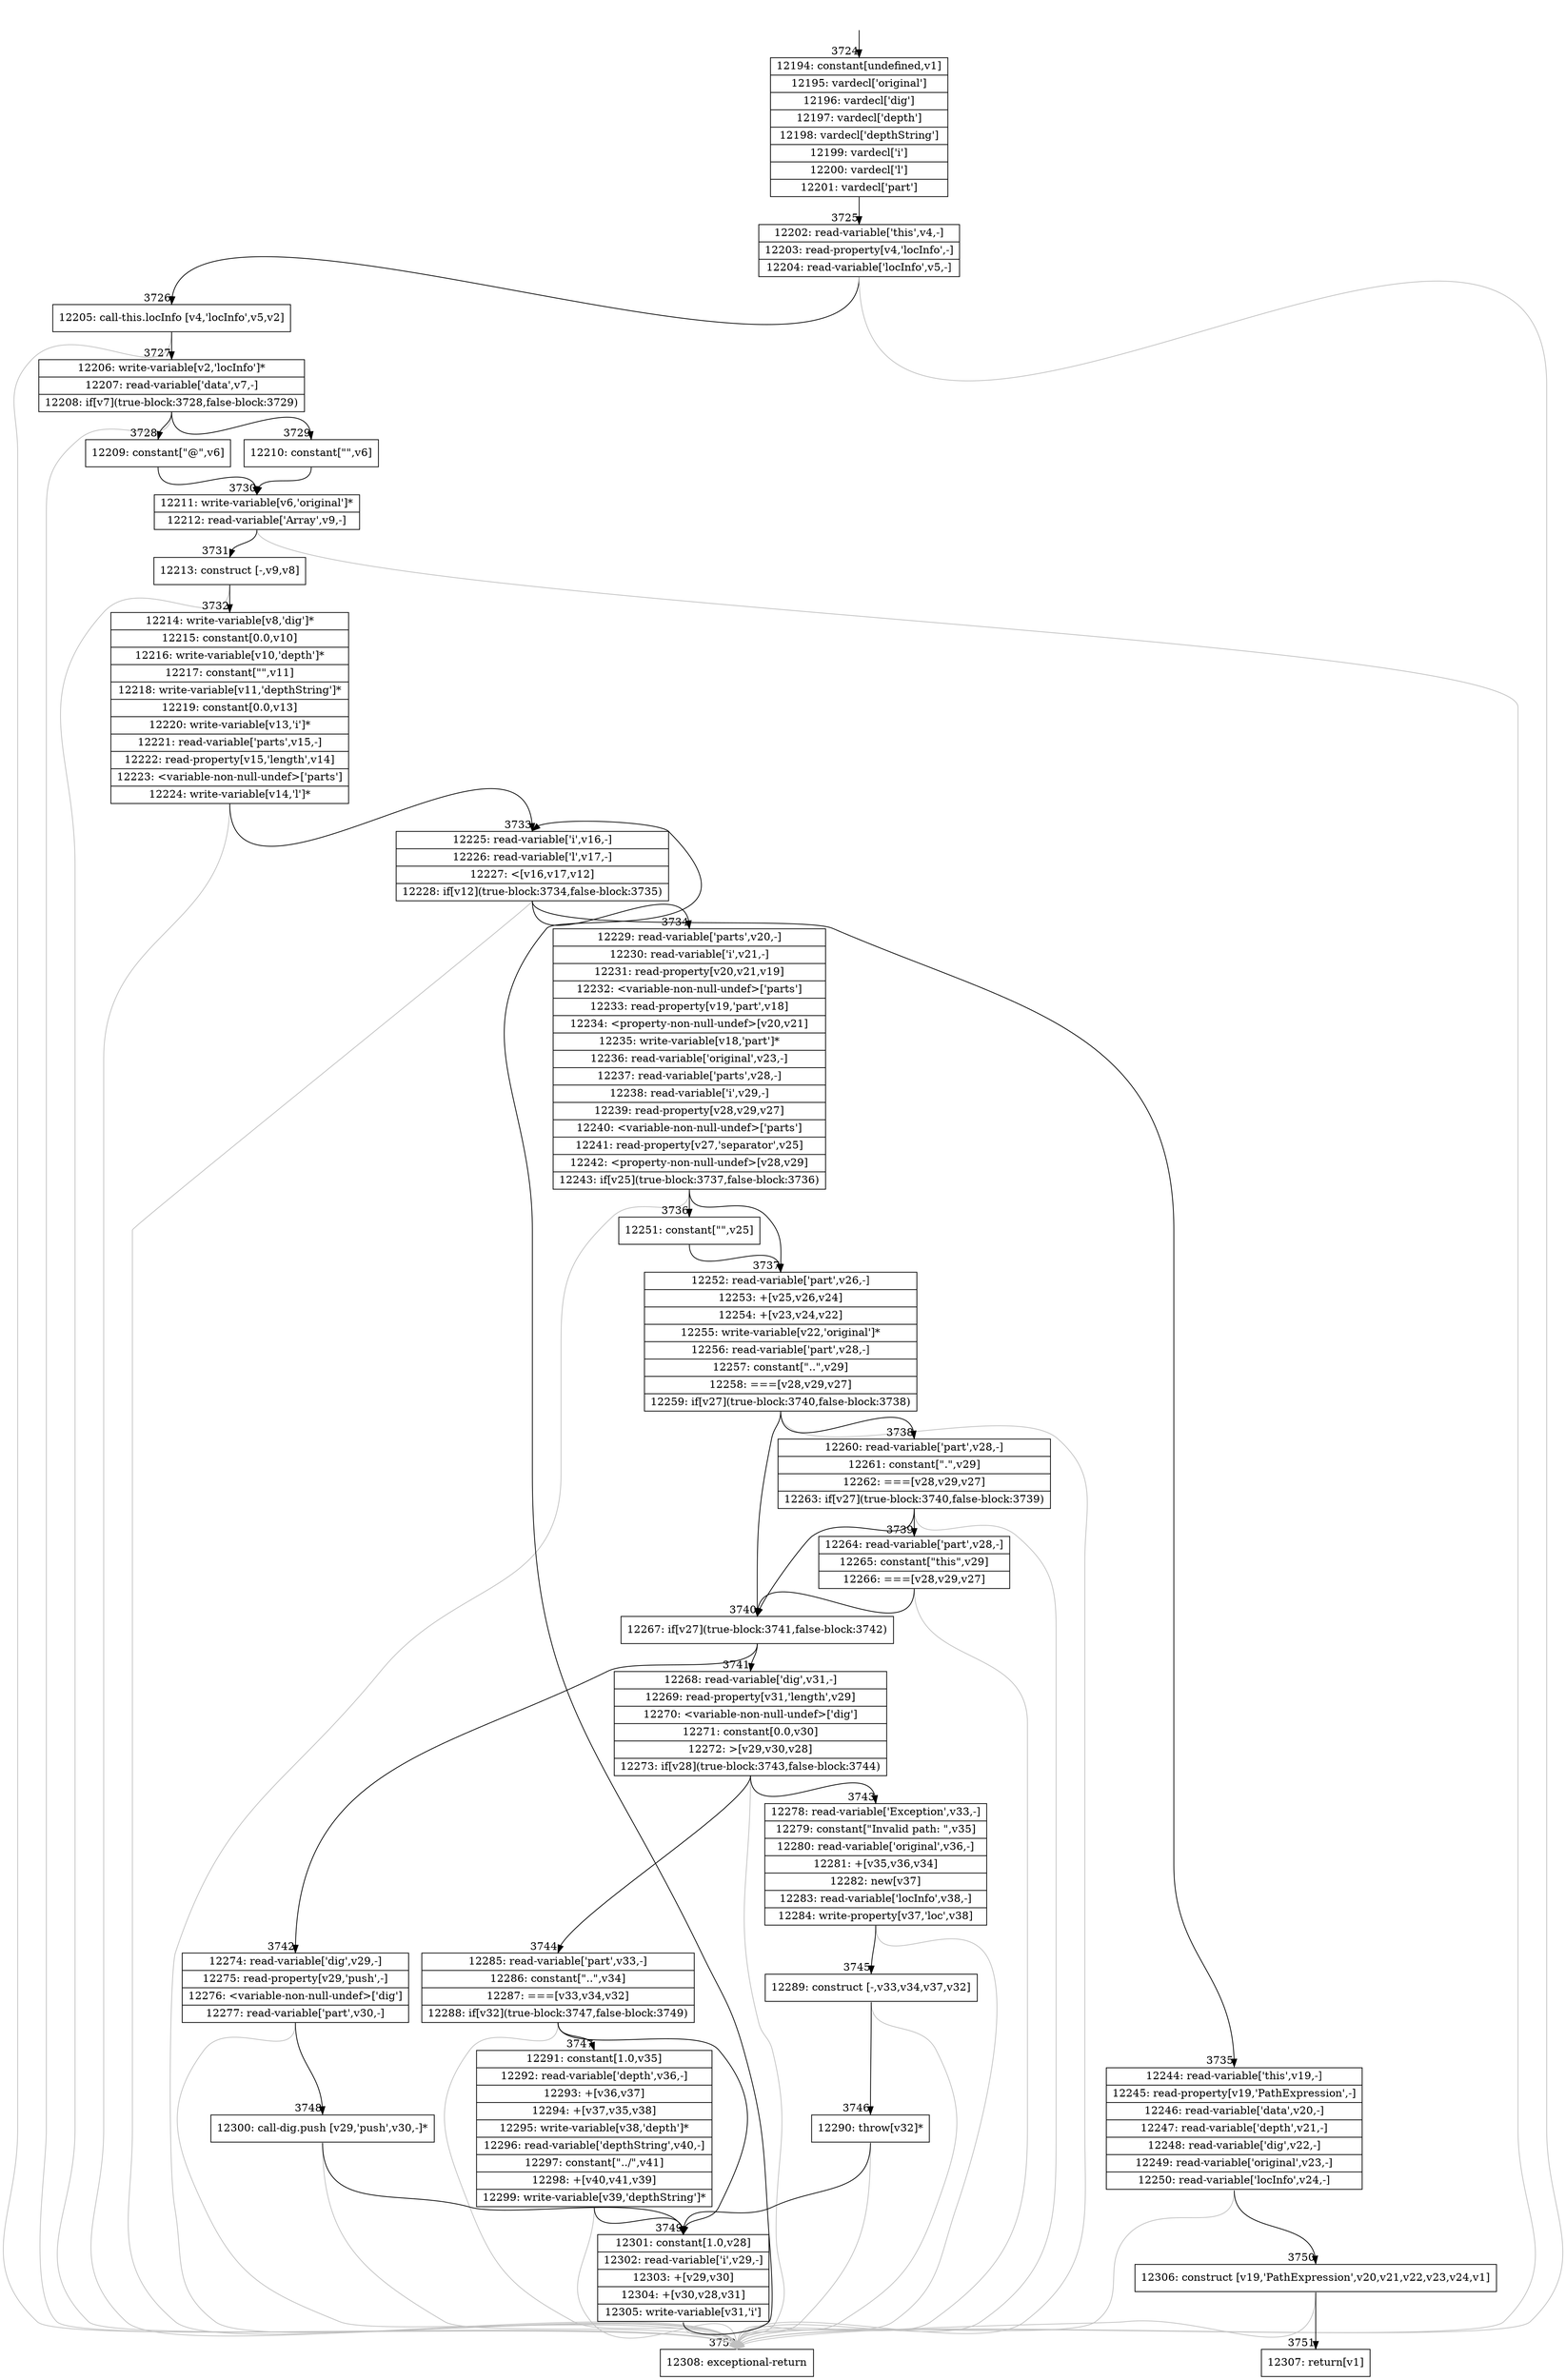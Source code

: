 digraph {
rankdir="TD"
BB_entry140[shape=none,label=""];
BB_entry140 -> BB3724 [tailport=s, headport=n, headlabel="    3724"]
BB3724 [shape=record label="{12194: constant[undefined,v1]|12195: vardecl['original']|12196: vardecl['dig']|12197: vardecl['depth']|12198: vardecl['depthString']|12199: vardecl['i']|12200: vardecl['l']|12201: vardecl['part']}" ] 
BB3724 -> BB3725 [tailport=s, headport=n, headlabel="      3725"]
BB3725 [shape=record label="{12202: read-variable['this',v4,-]|12203: read-property[v4,'locInfo',-]|12204: read-variable['locInfo',v5,-]}" ] 
BB3725 -> BB3726 [tailport=s, headport=n, headlabel="      3726"]
BB3725 -> BB3752 [tailport=s, headport=n, color=gray, headlabel="      3752"]
BB3726 [shape=record label="{12205: call-this.locInfo [v4,'locInfo',v5,v2]}" ] 
BB3726 -> BB3727 [tailport=s, headport=n, headlabel="      3727"]
BB3726 -> BB3752 [tailport=s, headport=n, color=gray]
BB3727 [shape=record label="{12206: write-variable[v2,'locInfo']*|12207: read-variable['data',v7,-]|12208: if[v7](true-block:3728,false-block:3729)}" ] 
BB3727 -> BB3728 [tailport=s, headport=n, headlabel="      3728"]
BB3727 -> BB3729 [tailport=s, headport=n, headlabel="      3729"]
BB3727 -> BB3752 [tailport=s, headport=n, color=gray]
BB3728 [shape=record label="{12209: constant[\"@\",v6]}" ] 
BB3728 -> BB3730 [tailport=s, headport=n, headlabel="      3730"]
BB3729 [shape=record label="{12210: constant[\"\",v6]}" ] 
BB3729 -> BB3730 [tailport=s, headport=n]
BB3730 [shape=record label="{12211: write-variable[v6,'original']*|12212: read-variable['Array',v9,-]}" ] 
BB3730 -> BB3731 [tailport=s, headport=n, headlabel="      3731"]
BB3730 -> BB3752 [tailport=s, headport=n, color=gray]
BB3731 [shape=record label="{12213: construct [-,v9,v8]}" ] 
BB3731 -> BB3732 [tailport=s, headport=n, headlabel="      3732"]
BB3731 -> BB3752 [tailport=s, headport=n, color=gray]
BB3732 [shape=record label="{12214: write-variable[v8,'dig']*|12215: constant[0.0,v10]|12216: write-variable[v10,'depth']*|12217: constant[\"\",v11]|12218: write-variable[v11,'depthString']*|12219: constant[0.0,v13]|12220: write-variable[v13,'i']*|12221: read-variable['parts',v15,-]|12222: read-property[v15,'length',v14]|12223: \<variable-non-null-undef\>['parts']|12224: write-variable[v14,'l']*}" ] 
BB3732 -> BB3733 [tailport=s, headport=n, headlabel="      3733"]
BB3732 -> BB3752 [tailport=s, headport=n, color=gray]
BB3733 [shape=record label="{12225: read-variable['i',v16,-]|12226: read-variable['l',v17,-]|12227: \<[v16,v17,v12]|12228: if[v12](true-block:3734,false-block:3735)}" ] 
BB3733 -> BB3734 [tailport=s, headport=n, headlabel="      3734"]
BB3733 -> BB3735 [tailport=s, headport=n, headlabel="      3735"]
BB3733 -> BB3752 [tailport=s, headport=n, color=gray]
BB3734 [shape=record label="{12229: read-variable['parts',v20,-]|12230: read-variable['i',v21,-]|12231: read-property[v20,v21,v19]|12232: \<variable-non-null-undef\>['parts']|12233: read-property[v19,'part',v18]|12234: \<property-non-null-undef\>[v20,v21]|12235: write-variable[v18,'part']*|12236: read-variable['original',v23,-]|12237: read-variable['parts',v28,-]|12238: read-variable['i',v29,-]|12239: read-property[v28,v29,v27]|12240: \<variable-non-null-undef\>['parts']|12241: read-property[v27,'separator',v25]|12242: \<property-non-null-undef\>[v28,v29]|12243: if[v25](true-block:3737,false-block:3736)}" ] 
BB3734 -> BB3737 [tailport=s, headport=n, headlabel="      3737"]
BB3734 -> BB3736 [tailport=s, headport=n, headlabel="      3736"]
BB3734 -> BB3752 [tailport=s, headport=n, color=gray]
BB3735 [shape=record label="{12244: read-variable['this',v19,-]|12245: read-property[v19,'PathExpression',-]|12246: read-variable['data',v20,-]|12247: read-variable['depth',v21,-]|12248: read-variable['dig',v22,-]|12249: read-variable['original',v23,-]|12250: read-variable['locInfo',v24,-]}" ] 
BB3735 -> BB3750 [tailport=s, headport=n, headlabel="      3750"]
BB3735 -> BB3752 [tailport=s, headport=n, color=gray]
BB3736 [shape=record label="{12251: constant[\"\",v25]}" ] 
BB3736 -> BB3737 [tailport=s, headport=n]
BB3737 [shape=record label="{12252: read-variable['part',v26,-]|12253: +[v25,v26,v24]|12254: +[v23,v24,v22]|12255: write-variable[v22,'original']*|12256: read-variable['part',v28,-]|12257: constant[\"..\",v29]|12258: ===[v28,v29,v27]|12259: if[v27](true-block:3740,false-block:3738)}" ] 
BB3737 -> BB3740 [tailport=s, headport=n, headlabel="      3740"]
BB3737 -> BB3738 [tailport=s, headport=n, headlabel="      3738"]
BB3737 -> BB3752 [tailport=s, headport=n, color=gray]
BB3738 [shape=record label="{12260: read-variable['part',v28,-]|12261: constant[\".\",v29]|12262: ===[v28,v29,v27]|12263: if[v27](true-block:3740,false-block:3739)}" ] 
BB3738 -> BB3740 [tailport=s, headport=n]
BB3738 -> BB3739 [tailport=s, headport=n, headlabel="      3739"]
BB3738 -> BB3752 [tailport=s, headport=n, color=gray]
BB3739 [shape=record label="{12264: read-variable['part',v28,-]|12265: constant[\"this\",v29]|12266: ===[v28,v29,v27]}" ] 
BB3739 -> BB3740 [tailport=s, headport=n]
BB3739 -> BB3752 [tailport=s, headport=n, color=gray]
BB3740 [shape=record label="{12267: if[v27](true-block:3741,false-block:3742)}" ] 
BB3740 -> BB3741 [tailport=s, headport=n, headlabel="      3741"]
BB3740 -> BB3742 [tailport=s, headport=n, headlabel="      3742"]
BB3741 [shape=record label="{12268: read-variable['dig',v31,-]|12269: read-property[v31,'length',v29]|12270: \<variable-non-null-undef\>['dig']|12271: constant[0.0,v30]|12272: \>[v29,v30,v28]|12273: if[v28](true-block:3743,false-block:3744)}" ] 
BB3741 -> BB3743 [tailport=s, headport=n, headlabel="      3743"]
BB3741 -> BB3744 [tailport=s, headport=n, headlabel="      3744"]
BB3741 -> BB3752 [tailport=s, headport=n, color=gray]
BB3742 [shape=record label="{12274: read-variable['dig',v29,-]|12275: read-property[v29,'push',-]|12276: \<variable-non-null-undef\>['dig']|12277: read-variable['part',v30,-]}" ] 
BB3742 -> BB3748 [tailport=s, headport=n, headlabel="      3748"]
BB3742 -> BB3752 [tailport=s, headport=n, color=gray]
BB3743 [shape=record label="{12278: read-variable['Exception',v33,-]|12279: constant[\"Invalid path: \",v35]|12280: read-variable['original',v36,-]|12281: +[v35,v36,v34]|12282: new[v37]|12283: read-variable['locInfo',v38,-]|12284: write-property[v37,'loc',v38]}" ] 
BB3743 -> BB3745 [tailport=s, headport=n, headlabel="      3745"]
BB3743 -> BB3752 [tailport=s, headport=n, color=gray]
BB3744 [shape=record label="{12285: read-variable['part',v33,-]|12286: constant[\"..\",v34]|12287: ===[v33,v34,v32]|12288: if[v32](true-block:3747,false-block:3749)}" ] 
BB3744 -> BB3747 [tailport=s, headport=n, headlabel="      3747"]
BB3744 -> BB3749 [tailport=s, headport=n, headlabel="      3749"]
BB3744 -> BB3752 [tailport=s, headport=n, color=gray]
BB3745 [shape=record label="{12289: construct [-,v33,v34,v37,v32]}" ] 
BB3745 -> BB3746 [tailport=s, headport=n, headlabel="      3746"]
BB3745 -> BB3752 [tailport=s, headport=n, color=gray]
BB3746 [shape=record label="{12290: throw[v32]*}" ] 
BB3746 -> BB3749 [tailport=s, headport=n]
BB3746 -> BB3752 [tailport=s, headport=n, color=gray]
BB3747 [shape=record label="{12291: constant[1.0,v35]|12292: read-variable['depth',v36,-]|12293: +[v36,v37]|12294: +[v37,v35,v38]|12295: write-variable[v38,'depth']*|12296: read-variable['depthString',v40,-]|12297: constant[\"../\",v41]|12298: +[v40,v41,v39]|12299: write-variable[v39,'depthString']*}" ] 
BB3747 -> BB3749 [tailport=s, headport=n]
BB3747 -> BB3752 [tailport=s, headport=n, color=gray]
BB3748 [shape=record label="{12300: call-dig.push [v29,'push',v30,-]*}" ] 
BB3748 -> BB3749 [tailport=s, headport=n]
BB3748 -> BB3752 [tailport=s, headport=n, color=gray]
BB3749 [shape=record label="{12301: constant[1.0,v28]|12302: read-variable['i',v29,-]|12303: +[v29,v30]|12304: +[v30,v28,v31]|12305: write-variable[v31,'i']}" ] 
BB3749 -> BB3733 [tailport=s, headport=n]
BB3749 -> BB3752 [tailport=s, headport=n, color=gray]
BB3750 [shape=record label="{12306: construct [v19,'PathExpression',v20,v21,v22,v23,v24,v1]}" ] 
BB3750 -> BB3751 [tailport=s, headport=n, headlabel="      3751"]
BB3750 -> BB3752 [tailport=s, headport=n, color=gray]
BB3751 [shape=record label="{12307: return[v1]}" ] 
BB3752 [shape=record label="{12308: exceptional-return}" ] 
//#$~ 1839
}
